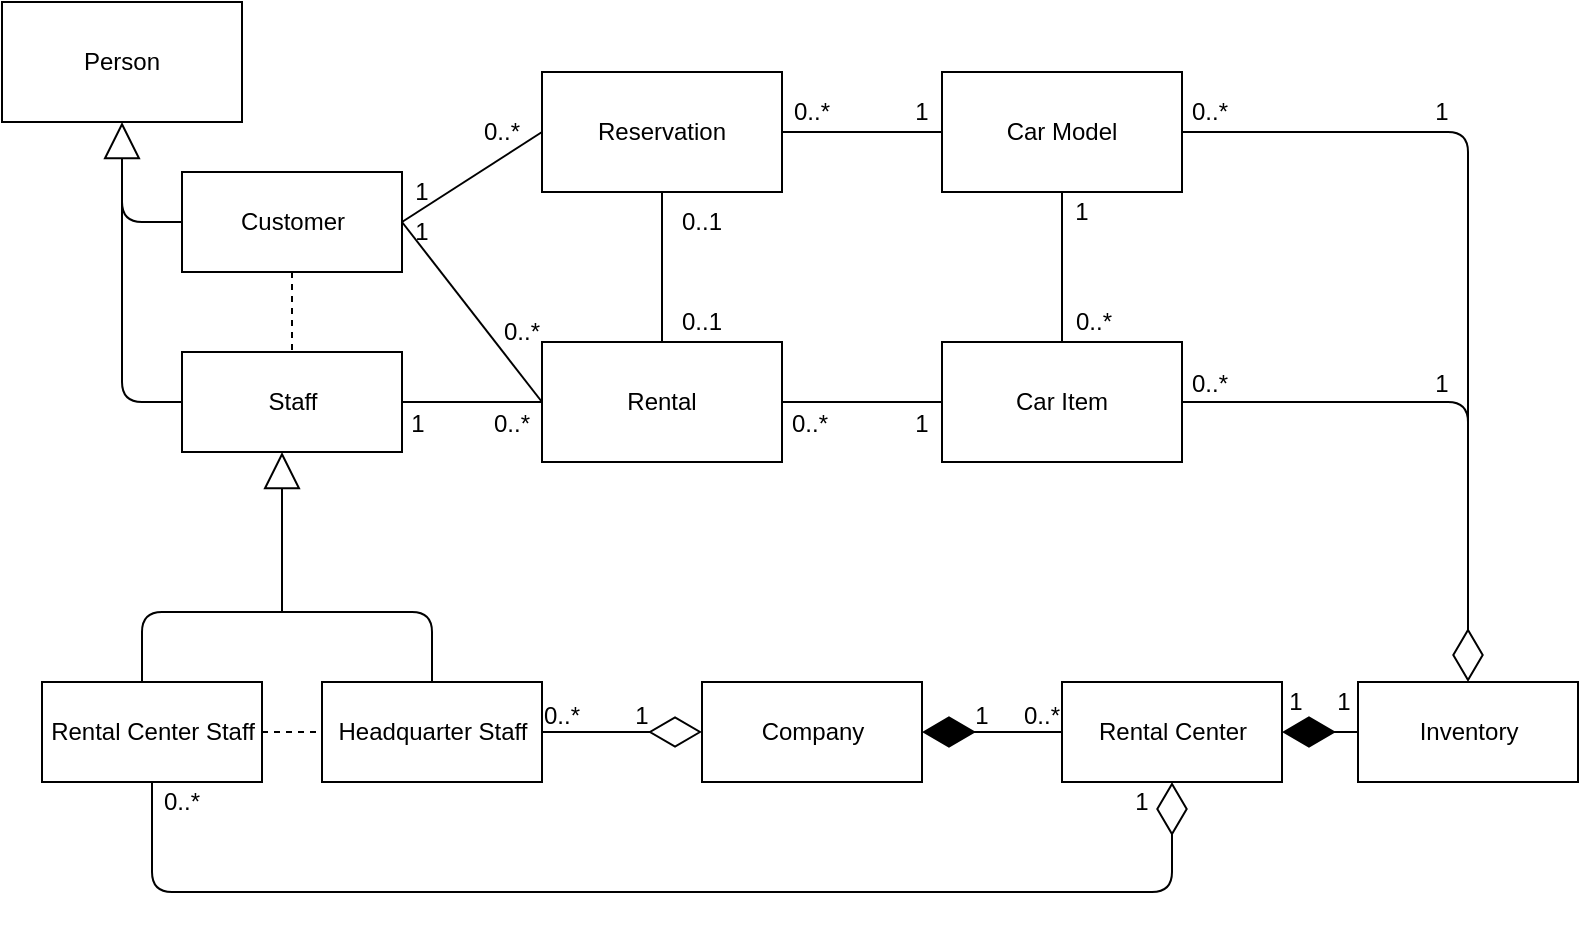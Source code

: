 <mxfile version="14.5.10" type="github">
  <diagram id="C5RBs43oDa-KdzZeNtuy" name="Page-1">
    <mxGraphModel dx="780" dy="417" grid="1" gridSize="10" guides="1" tooltips="1" connect="1" arrows="1" fold="1" page="1" pageScale="1" pageWidth="827" pageHeight="1169" math="0" shadow="0">
      <root>
        <mxCell id="WIyWlLk6GJQsqaUBKTNV-0" />
        <mxCell id="WIyWlLk6GJQsqaUBKTNV-1" parent="WIyWlLk6GJQsqaUBKTNV-0" />
        <mxCell id="N2T89UlClwzI-g70O4C0-39" value="1" style="text;html=1;strokeColor=none;fillColor=none;align=center;verticalAlign=middle;whiteSpace=wrap;rounded=0;" vertex="1" parent="WIyWlLk6GJQsqaUBKTNV-1">
          <mxGeometry x="671" y="505" width="40" height="20" as="geometry" />
        </mxCell>
        <mxCell id="ez880dVHIVuCgmiljGzb-1" value="Staff" style="html=1;" parent="WIyWlLk6GJQsqaUBKTNV-1" vertex="1">
          <mxGeometry x="110" y="340" width="110" height="50" as="geometry" />
        </mxCell>
        <mxCell id="ez880dVHIVuCgmiljGzb-2" value="Customer" style="html=1;" parent="WIyWlLk6GJQsqaUBKTNV-1" vertex="1">
          <mxGeometry x="110" y="250" width="110" height="50" as="geometry" />
        </mxCell>
        <mxCell id="ZUsl4Q0QTKhwD85ZHyG3-0" value="Rental" style="rounded=0;whiteSpace=wrap;html=1;" parent="WIyWlLk6GJQsqaUBKTNV-1" vertex="1">
          <mxGeometry x="290" y="335" width="120" height="60" as="geometry" />
        </mxCell>
        <mxCell id="07rFvq7O-HwLPc1QNcso-0" value="Rental Center Staff" style="html=1;" parent="WIyWlLk6GJQsqaUBKTNV-1" vertex="1">
          <mxGeometry x="40" y="505" width="110" height="50" as="geometry" />
        </mxCell>
        <mxCell id="07rFvq7O-HwLPc1QNcso-1" value="Headquarter Staff" style="html=1;" parent="WIyWlLk6GJQsqaUBKTNV-1" vertex="1">
          <mxGeometry x="180" y="505" width="110" height="50" as="geometry" />
        </mxCell>
        <mxCell id="N2T89UlClwzI-g70O4C0-0" value="Person" style="rounded=0;whiteSpace=wrap;html=1;" vertex="1" parent="WIyWlLk6GJQsqaUBKTNV-1">
          <mxGeometry x="20" y="165" width="120" height="60" as="geometry" />
        </mxCell>
        <mxCell id="N2T89UlClwzI-g70O4C0-1" value="Car Model" style="rounded=0;whiteSpace=wrap;html=1;" vertex="1" parent="WIyWlLk6GJQsqaUBKTNV-1">
          <mxGeometry x="490" y="200" width="120" height="60" as="geometry" />
        </mxCell>
        <mxCell id="N2T89UlClwzI-g70O4C0-2" value="Car Item" style="rounded=0;whiteSpace=wrap;html=1;" vertex="1" parent="WIyWlLk6GJQsqaUBKTNV-1">
          <mxGeometry x="490" y="335" width="120" height="60" as="geometry" />
        </mxCell>
        <mxCell id="N2T89UlClwzI-g70O4C0-3" value="Reservation" style="rounded=0;whiteSpace=wrap;html=1;" vertex="1" parent="WIyWlLk6GJQsqaUBKTNV-1">
          <mxGeometry x="290" y="200" width="120" height="60" as="geometry" />
        </mxCell>
        <mxCell id="N2T89UlClwzI-g70O4C0-4" value="" style="endArrow=block;endSize=16;endFill=0;html=1;exitX=0;exitY=0.5;exitDx=0;exitDy=0;entryX=0.5;entryY=1;entryDx=0;entryDy=0;" edge="1" parent="WIyWlLk6GJQsqaUBKTNV-1" source="ez880dVHIVuCgmiljGzb-2" target="N2T89UlClwzI-g70O4C0-0">
          <mxGeometry x="-0.625" y="74" width="160" relative="1" as="geometry">
            <mxPoint x="220" y="310" as="sourcePoint" />
            <mxPoint x="380" y="310" as="targetPoint" />
            <Array as="points">
              <mxPoint x="80" y="275" />
            </Array>
            <mxPoint as="offset" />
          </mxGeometry>
        </mxCell>
        <mxCell id="N2T89UlClwzI-g70O4C0-5" value="Company" style="html=1;" vertex="1" parent="WIyWlLk6GJQsqaUBKTNV-1">
          <mxGeometry x="370" y="505" width="110" height="50" as="geometry" />
        </mxCell>
        <mxCell id="N2T89UlClwzI-g70O4C0-6" value="Rental Center" style="html=1;" vertex="1" parent="WIyWlLk6GJQsqaUBKTNV-1">
          <mxGeometry x="550" y="505" width="110" height="50" as="geometry" />
        </mxCell>
        <mxCell id="N2T89UlClwzI-g70O4C0-7" value="Inventory" style="html=1;" vertex="1" parent="WIyWlLk6GJQsqaUBKTNV-1">
          <mxGeometry x="698" y="505" width="110" height="50" as="geometry" />
        </mxCell>
        <mxCell id="N2T89UlClwzI-g70O4C0-12" value="" style="endArrow=none;endFill=0;endSize=12;html=1;entryX=0;entryY=0.5;entryDx=0;entryDy=0;" edge="1" parent="WIyWlLk6GJQsqaUBKTNV-1" target="ez880dVHIVuCgmiljGzb-1">
          <mxGeometry width="160" relative="1" as="geometry">
            <mxPoint x="80" y="250" as="sourcePoint" />
            <mxPoint x="270" y="390" as="targetPoint" />
            <Array as="points">
              <mxPoint x="80" y="365" />
            </Array>
          </mxGeometry>
        </mxCell>
        <mxCell id="N2T89UlClwzI-g70O4C0-14" value="" style="endArrow=none;html=1;exitX=1;exitY=0.5;exitDx=0;exitDy=0;startArrow=none;startFill=0;" edge="1" parent="WIyWlLk6GJQsqaUBKTNV-1" source="N2T89UlClwzI-g70O4C0-1">
          <mxGeometry width="50" height="50" relative="1" as="geometry">
            <mxPoint x="410" y="490" as="sourcePoint" />
            <mxPoint x="753" y="480" as="targetPoint" />
            <Array as="points">
              <mxPoint x="753" y="230" />
            </Array>
          </mxGeometry>
        </mxCell>
        <mxCell id="N2T89UlClwzI-g70O4C0-15" value="" style="endArrow=block;endSize=16;endFill=0;html=1;entryX=0.5;entryY=1;entryDx=0;entryDy=0;" edge="1" parent="WIyWlLk6GJQsqaUBKTNV-1">
          <mxGeometry x="-0.625" y="74" width="160" relative="1" as="geometry">
            <mxPoint x="160" y="470" as="sourcePoint" />
            <mxPoint x="160" y="390" as="targetPoint" />
            <Array as="points">
              <mxPoint x="160" y="440" />
            </Array>
            <mxPoint as="offset" />
          </mxGeometry>
        </mxCell>
        <mxCell id="N2T89UlClwzI-g70O4C0-16" value="" style="endArrow=none;html=1;entryX=0.5;entryY=0;entryDx=0;entryDy=0;" edge="1" parent="WIyWlLk6GJQsqaUBKTNV-1" target="07rFvq7O-HwLPc1QNcso-1">
          <mxGeometry width="50" height="50" relative="1" as="geometry">
            <mxPoint x="90" y="505" as="sourcePoint" />
            <mxPoint x="140" y="455" as="targetPoint" />
            <Array as="points">
              <mxPoint x="90" y="470" />
              <mxPoint x="160" y="470" />
              <mxPoint x="235" y="470" />
            </Array>
          </mxGeometry>
        </mxCell>
        <mxCell id="N2T89UlClwzI-g70O4C0-19" value="" style="endArrow=none;html=1;exitX=1;exitY=0.5;exitDx=0;exitDy=0;entryX=0;entryY=0.5;entryDx=0;entryDy=0;" edge="1" parent="WIyWlLk6GJQsqaUBKTNV-1" source="ez880dVHIVuCgmiljGzb-1" target="ZUsl4Q0QTKhwD85ZHyG3-0">
          <mxGeometry width="50" height="50" relative="1" as="geometry">
            <mxPoint x="360" y="490" as="sourcePoint" />
            <mxPoint x="410" y="440" as="targetPoint" />
          </mxGeometry>
        </mxCell>
        <mxCell id="N2T89UlClwzI-g70O4C0-20" value="" style="endArrow=none;html=1;exitX=1;exitY=0.5;exitDx=0;exitDy=0;entryX=0;entryY=0.5;entryDx=0;entryDy=0;" edge="1" parent="WIyWlLk6GJQsqaUBKTNV-1" source="ez880dVHIVuCgmiljGzb-2" target="N2T89UlClwzI-g70O4C0-3">
          <mxGeometry width="50" height="50" relative="1" as="geometry">
            <mxPoint x="360" y="490" as="sourcePoint" />
            <mxPoint x="410" y="440" as="targetPoint" />
          </mxGeometry>
        </mxCell>
        <mxCell id="N2T89UlClwzI-g70O4C0-21" value="" style="endArrow=none;html=1;exitX=1;exitY=0.5;exitDx=0;exitDy=0;entryX=0;entryY=0.5;entryDx=0;entryDy=0;" edge="1" parent="WIyWlLk6GJQsqaUBKTNV-1" source="ez880dVHIVuCgmiljGzb-2" target="ZUsl4Q0QTKhwD85ZHyG3-0">
          <mxGeometry width="50" height="50" relative="1" as="geometry">
            <mxPoint x="230" y="375" as="sourcePoint" />
            <mxPoint x="290" y="375" as="targetPoint" />
          </mxGeometry>
        </mxCell>
        <mxCell id="N2T89UlClwzI-g70O4C0-22" value="" style="endArrow=none;html=1;exitX=0.5;exitY=1;exitDx=0;exitDy=0;" edge="1" parent="WIyWlLk6GJQsqaUBKTNV-1" source="N2T89UlClwzI-g70O4C0-3" target="ZUsl4Q0QTKhwD85ZHyG3-0">
          <mxGeometry width="50" height="50" relative="1" as="geometry">
            <mxPoint x="230" y="285" as="sourcePoint" />
            <mxPoint x="290" y="375" as="targetPoint" />
          </mxGeometry>
        </mxCell>
        <mxCell id="N2T89UlClwzI-g70O4C0-23" value="" style="endArrow=none;html=1;entryX=0;entryY=0.5;entryDx=0;entryDy=0;" edge="1" parent="WIyWlLk6GJQsqaUBKTNV-1" source="N2T89UlClwzI-g70O4C0-3" target="N2T89UlClwzI-g70O4C0-1">
          <mxGeometry width="50" height="50" relative="1" as="geometry">
            <mxPoint x="230" y="375" as="sourcePoint" />
            <mxPoint x="300" y="375" as="targetPoint" />
          </mxGeometry>
        </mxCell>
        <mxCell id="N2T89UlClwzI-g70O4C0-24" value="" style="endArrow=none;html=1;entryX=0;entryY=0.5;entryDx=0;entryDy=0;exitX=1;exitY=0.5;exitDx=0;exitDy=0;" edge="1" parent="WIyWlLk6GJQsqaUBKTNV-1" source="ZUsl4Q0QTKhwD85ZHyG3-0" target="N2T89UlClwzI-g70O4C0-2">
          <mxGeometry width="50" height="50" relative="1" as="geometry">
            <mxPoint x="420" y="240" as="sourcePoint" />
            <mxPoint x="500" y="240" as="targetPoint" />
          </mxGeometry>
        </mxCell>
        <mxCell id="N2T89UlClwzI-g70O4C0-25" value="" style="endArrow=none;html=1;exitX=0.5;exitY=1;exitDx=0;exitDy=0;" edge="1" parent="WIyWlLk6GJQsqaUBKTNV-1" source="N2T89UlClwzI-g70O4C0-1" target="N2T89UlClwzI-g70O4C0-2">
          <mxGeometry width="50" height="50" relative="1" as="geometry">
            <mxPoint x="360" y="270" as="sourcePoint" />
            <mxPoint x="360" y="345" as="targetPoint" />
          </mxGeometry>
        </mxCell>
        <mxCell id="N2T89UlClwzI-g70O4C0-32" value="1" style="text;html=1;strokeColor=none;fillColor=none;align=center;verticalAlign=middle;whiteSpace=wrap;rounded=0;" vertex="1" parent="WIyWlLk6GJQsqaUBKTNV-1">
          <mxGeometry x="210" y="250" width="40" height="20" as="geometry" />
        </mxCell>
        <mxCell id="N2T89UlClwzI-g70O4C0-33" value="1" style="text;html=1;strokeColor=none;fillColor=none;align=center;verticalAlign=middle;whiteSpace=wrap;rounded=0;" vertex="1" parent="WIyWlLk6GJQsqaUBKTNV-1">
          <mxGeometry x="210" y="270" width="40" height="20" as="geometry" />
        </mxCell>
        <mxCell id="N2T89UlClwzI-g70O4C0-34" value="1" style="text;html=1;strokeColor=none;fillColor=none;align=center;verticalAlign=middle;whiteSpace=wrap;rounded=0;" vertex="1" parent="WIyWlLk6GJQsqaUBKTNV-1">
          <mxGeometry x="208" y="366" width="40" height="20" as="geometry" />
        </mxCell>
        <mxCell id="N2T89UlClwzI-g70O4C0-35" value="1" style="text;html=1;strokeColor=none;fillColor=none;align=center;verticalAlign=middle;whiteSpace=wrap;rounded=0;" vertex="1" parent="WIyWlLk6GJQsqaUBKTNV-1">
          <mxGeometry x="460" y="210" width="40" height="20" as="geometry" />
        </mxCell>
        <mxCell id="N2T89UlClwzI-g70O4C0-36" value="1" style="text;html=1;strokeColor=none;fillColor=none;align=center;verticalAlign=middle;whiteSpace=wrap;rounded=0;" vertex="1" parent="WIyWlLk6GJQsqaUBKTNV-1">
          <mxGeometry x="460" y="366" width="40" height="20" as="geometry" />
        </mxCell>
        <mxCell id="N2T89UlClwzI-g70O4C0-37" value="1" style="text;html=1;strokeColor=none;fillColor=none;align=center;verticalAlign=middle;whiteSpace=wrap;rounded=0;" vertex="1" parent="WIyWlLk6GJQsqaUBKTNV-1">
          <mxGeometry x="540" y="260" width="40" height="20" as="geometry" />
        </mxCell>
        <mxCell id="N2T89UlClwzI-g70O4C0-38" value="1" style="text;html=1;strokeColor=none;fillColor=none;align=center;verticalAlign=middle;whiteSpace=wrap;rounded=0;" vertex="1" parent="WIyWlLk6GJQsqaUBKTNV-1">
          <mxGeometry x="647" y="505" width="40" height="20" as="geometry" />
        </mxCell>
        <mxCell id="N2T89UlClwzI-g70O4C0-40" value="0..*" style="text;html=1;strokeColor=none;fillColor=none;align=center;verticalAlign=middle;whiteSpace=wrap;rounded=0;" vertex="1" parent="WIyWlLk6GJQsqaUBKTNV-1">
          <mxGeometry x="250" y="220" width="40" height="20" as="geometry" />
        </mxCell>
        <mxCell id="N2T89UlClwzI-g70O4C0-41" value="0..*" style="text;html=1;strokeColor=none;fillColor=none;align=center;verticalAlign=middle;whiteSpace=wrap;rounded=0;" vertex="1" parent="WIyWlLk6GJQsqaUBKTNV-1">
          <mxGeometry x="260" y="320" width="40" height="20" as="geometry" />
        </mxCell>
        <mxCell id="N2T89UlClwzI-g70O4C0-43" value="0..*" style="text;html=1;strokeColor=none;fillColor=none;align=center;verticalAlign=middle;whiteSpace=wrap;rounded=0;" vertex="1" parent="WIyWlLk6GJQsqaUBKTNV-1">
          <mxGeometry x="255" y="366" width="40" height="20" as="geometry" />
        </mxCell>
        <mxCell id="N2T89UlClwzI-g70O4C0-44" value="0..*" style="text;html=1;strokeColor=none;fillColor=none;align=center;verticalAlign=middle;whiteSpace=wrap;rounded=0;" vertex="1" parent="WIyWlLk6GJQsqaUBKTNV-1">
          <mxGeometry x="405" y="210" width="40" height="20" as="geometry" />
        </mxCell>
        <mxCell id="N2T89UlClwzI-g70O4C0-45" value="0..*" style="text;html=1;strokeColor=none;fillColor=none;align=center;verticalAlign=middle;whiteSpace=wrap;rounded=0;" vertex="1" parent="WIyWlLk6GJQsqaUBKTNV-1">
          <mxGeometry x="404" y="366" width="40" height="20" as="geometry" />
        </mxCell>
        <mxCell id="N2T89UlClwzI-g70O4C0-46" value="0..*" style="text;html=1;strokeColor=none;fillColor=none;align=center;verticalAlign=middle;whiteSpace=wrap;rounded=0;" vertex="1" parent="WIyWlLk6GJQsqaUBKTNV-1">
          <mxGeometry x="546" y="315" width="40" height="20" as="geometry" />
        </mxCell>
        <mxCell id="N2T89UlClwzI-g70O4C0-47" value="0..1" style="text;html=1;strokeColor=none;fillColor=none;align=center;verticalAlign=middle;whiteSpace=wrap;rounded=0;" vertex="1" parent="WIyWlLk6GJQsqaUBKTNV-1">
          <mxGeometry x="350" y="265" width="40" height="20" as="geometry" />
        </mxCell>
        <mxCell id="N2T89UlClwzI-g70O4C0-48" value="0..1" style="text;html=1;strokeColor=none;fillColor=none;align=center;verticalAlign=middle;whiteSpace=wrap;rounded=0;" vertex="1" parent="WIyWlLk6GJQsqaUBKTNV-1">
          <mxGeometry x="350" y="315" width="40" height="20" as="geometry" />
        </mxCell>
        <mxCell id="N2T89UlClwzI-g70O4C0-49" value="0..*" style="text;html=1;strokeColor=none;fillColor=none;align=center;verticalAlign=middle;whiteSpace=wrap;rounded=0;" vertex="1" parent="WIyWlLk6GJQsqaUBKTNV-1">
          <mxGeometry x="520" y="512" width="40" height="20" as="geometry" />
        </mxCell>
        <mxCell id="N2T89UlClwzI-g70O4C0-50" value="1" style="text;html=1;strokeColor=none;fillColor=none;align=center;verticalAlign=middle;whiteSpace=wrap;rounded=0;" vertex="1" parent="WIyWlLk6GJQsqaUBKTNV-1">
          <mxGeometry x="490" y="512" width="40" height="20" as="geometry" />
        </mxCell>
        <mxCell id="N2T89UlClwzI-g70O4C0-51" value="" style="endArrow=diamondThin;endFill=1;endSize=24;html=1;" edge="1" parent="WIyWlLk6GJQsqaUBKTNV-1" source="N2T89UlClwzI-g70O4C0-7" target="N2T89UlClwzI-g70O4C0-6">
          <mxGeometry width="160" relative="1" as="geometry">
            <mxPoint x="300" y="460" as="sourcePoint" />
            <mxPoint x="460" y="460" as="targetPoint" />
          </mxGeometry>
        </mxCell>
        <mxCell id="N2T89UlClwzI-g70O4C0-53" value="" style="endArrow=diamondThin;endFill=0;endSize=24;html=1;exitX=1;exitY=0.5;exitDx=0;exitDy=0;entryX=0.5;entryY=0;entryDx=0;entryDy=0;" edge="1" parent="WIyWlLk6GJQsqaUBKTNV-1" source="N2T89UlClwzI-g70O4C0-2" target="N2T89UlClwzI-g70O4C0-7">
          <mxGeometry width="160" relative="1" as="geometry">
            <mxPoint x="708" y="540.0" as="sourcePoint" />
            <mxPoint x="670" y="540.0" as="targetPoint" />
            <Array as="points">
              <mxPoint x="753" y="365" />
            </Array>
          </mxGeometry>
        </mxCell>
        <mxCell id="N2T89UlClwzI-g70O4C0-54" value="" style="endArrow=diamondThin;endFill=0;endSize=24;html=1;exitX=0.5;exitY=1;exitDx=0;exitDy=0;entryX=0.5;entryY=1;entryDx=0;entryDy=0;" edge="1" parent="WIyWlLk6GJQsqaUBKTNV-1" source="07rFvq7O-HwLPc1QNcso-0" target="N2T89UlClwzI-g70O4C0-6">
          <mxGeometry width="160" relative="1" as="geometry">
            <mxPoint x="278.5" y="600.0" as="sourcePoint" />
            <mxPoint x="421.5" y="740.0" as="targetPoint" />
            <Array as="points">
              <mxPoint x="95" y="610" />
              <mxPoint x="605" y="610" />
            </Array>
          </mxGeometry>
        </mxCell>
        <mxCell id="N2T89UlClwzI-g70O4C0-55" value="" style="endArrow=diamondThin;endFill=0;endSize=24;html=1;exitX=1;exitY=0.5;exitDx=0;exitDy=0;entryX=0;entryY=0.5;entryDx=0;entryDy=0;" edge="1" parent="WIyWlLk6GJQsqaUBKTNV-1" source="07rFvq7O-HwLPc1QNcso-1" target="N2T89UlClwzI-g70O4C0-5">
          <mxGeometry width="160" relative="1" as="geometry">
            <mxPoint x="288.5" y="610.0" as="sourcePoint" />
            <mxPoint x="431.5" y="750" as="targetPoint" />
            <Array as="points" />
          </mxGeometry>
        </mxCell>
        <mxCell id="N2T89UlClwzI-g70O4C0-56" value="1" style="text;html=1;strokeColor=none;fillColor=none;align=center;verticalAlign=middle;whiteSpace=wrap;rounded=0;" vertex="1" parent="WIyWlLk6GJQsqaUBKTNV-1">
          <mxGeometry x="320" y="512" width="40" height="20" as="geometry" />
        </mxCell>
        <mxCell id="N2T89UlClwzI-g70O4C0-57" value="0..*" style="text;html=1;strokeColor=none;fillColor=none;align=center;verticalAlign=middle;whiteSpace=wrap;rounded=0;" vertex="1" parent="WIyWlLk6GJQsqaUBKTNV-1">
          <mxGeometry x="280" y="512" width="40" height="20" as="geometry" />
        </mxCell>
        <mxCell id="N2T89UlClwzI-g70O4C0-58" value="1" style="text;html=1;strokeColor=none;fillColor=none;align=center;verticalAlign=middle;whiteSpace=wrap;rounded=0;" vertex="1" parent="WIyWlLk6GJQsqaUBKTNV-1">
          <mxGeometry x="570" y="555" width="40" height="20" as="geometry" />
        </mxCell>
        <mxCell id="N2T89UlClwzI-g70O4C0-59" value="0..*" style="text;html=1;strokeColor=none;fillColor=none;align=center;verticalAlign=middle;whiteSpace=wrap;rounded=0;" vertex="1" parent="WIyWlLk6GJQsqaUBKTNV-1">
          <mxGeometry x="90" y="555" width="40" height="20" as="geometry" />
        </mxCell>
        <mxCell id="N2T89UlClwzI-g70O4C0-60" value="" style="endArrow=diamondThin;endFill=1;endSize=24;html=1;exitX=0;exitY=0.5;exitDx=0;exitDy=0;" edge="1" parent="WIyWlLk6GJQsqaUBKTNV-1" source="N2T89UlClwzI-g70O4C0-6" target="N2T89UlClwzI-g70O4C0-5">
          <mxGeometry width="160" relative="1" as="geometry">
            <mxPoint x="708" y="540.0" as="sourcePoint" />
            <mxPoint x="670" y="540.0" as="targetPoint" />
          </mxGeometry>
        </mxCell>
        <mxCell id="N2T89UlClwzI-g70O4C0-61" value="1" style="text;html=1;strokeColor=none;fillColor=none;align=center;verticalAlign=middle;whiteSpace=wrap;rounded=0;" vertex="1" parent="WIyWlLk6GJQsqaUBKTNV-1">
          <mxGeometry x="720" y="346" width="40" height="20" as="geometry" />
        </mxCell>
        <mxCell id="N2T89UlClwzI-g70O4C0-62" value="0..*" style="text;html=1;strokeColor=none;fillColor=none;align=center;verticalAlign=middle;whiteSpace=wrap;rounded=0;" vertex="1" parent="WIyWlLk6GJQsqaUBKTNV-1">
          <mxGeometry x="604" y="346" width="40" height="20" as="geometry" />
        </mxCell>
        <mxCell id="N2T89UlClwzI-g70O4C0-63" value="1" style="text;html=1;strokeColor=none;fillColor=none;align=center;verticalAlign=middle;whiteSpace=wrap;rounded=0;" vertex="1" parent="WIyWlLk6GJQsqaUBKTNV-1">
          <mxGeometry x="720" y="210" width="40" height="20" as="geometry" />
        </mxCell>
        <mxCell id="N2T89UlClwzI-g70O4C0-64" value="0..*" style="text;html=1;strokeColor=none;fillColor=none;align=center;verticalAlign=middle;whiteSpace=wrap;rounded=0;" vertex="1" parent="WIyWlLk6GJQsqaUBKTNV-1">
          <mxGeometry x="604" y="210" width="40" height="20" as="geometry" />
        </mxCell>
        <mxCell id="N2T89UlClwzI-g70O4C0-65" value="" style="endArrow=none;endSize=12;dashed=1;html=1;exitX=0.5;exitY=1;exitDx=0;exitDy=0;endFill=0;" edge="1" parent="WIyWlLk6GJQsqaUBKTNV-1" source="ez880dVHIVuCgmiljGzb-2" target="ez880dVHIVuCgmiljGzb-1">
          <mxGeometry width="160" relative="1" as="geometry">
            <mxPoint x="320" y="380" as="sourcePoint" />
            <mxPoint x="480" y="380" as="targetPoint" />
          </mxGeometry>
        </mxCell>
        <mxCell id="N2T89UlClwzI-g70O4C0-67" value="" style="endArrow=none;endSize=12;dashed=1;html=1;endFill=0;entryX=0;entryY=0.5;entryDx=0;entryDy=0;" edge="1" parent="WIyWlLk6GJQsqaUBKTNV-1" source="07rFvq7O-HwLPc1QNcso-0" target="07rFvq7O-HwLPc1QNcso-1">
          <mxGeometry width="160" relative="1" as="geometry">
            <mxPoint x="175" y="310.0" as="sourcePoint" />
            <mxPoint x="175" y="350.0" as="targetPoint" />
          </mxGeometry>
        </mxCell>
      </root>
    </mxGraphModel>
  </diagram>
</mxfile>
